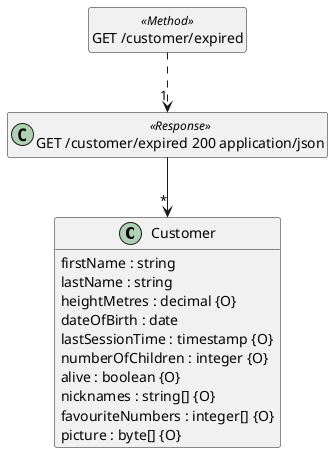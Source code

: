 @startuml
hide <<Method>> circle
hide empty methods
hide empty fields
set namespaceSeparator none

class "Customer" {
  firstName : string
  lastName : string
  heightMetres : decimal {O}
  dateOfBirth : date
  lastSessionTime : timestamp {O}
  numberOfChildren : integer {O}
  alive : boolean {O}
  nicknames : string[] {O}
  favouriteNumbers : integer[] {O}
  picture : byte[] {O}
}

class "GET /customer/expired" <<Method>> {
}

class "GET /customer/expired 200 application/json" <<Response>> {
}

"GET /customer/expired 200 application/json" --> "*" "Customer"

"GET /customer/expired" ..> "1" "GET /customer/expired 200 application/json"

@enduml